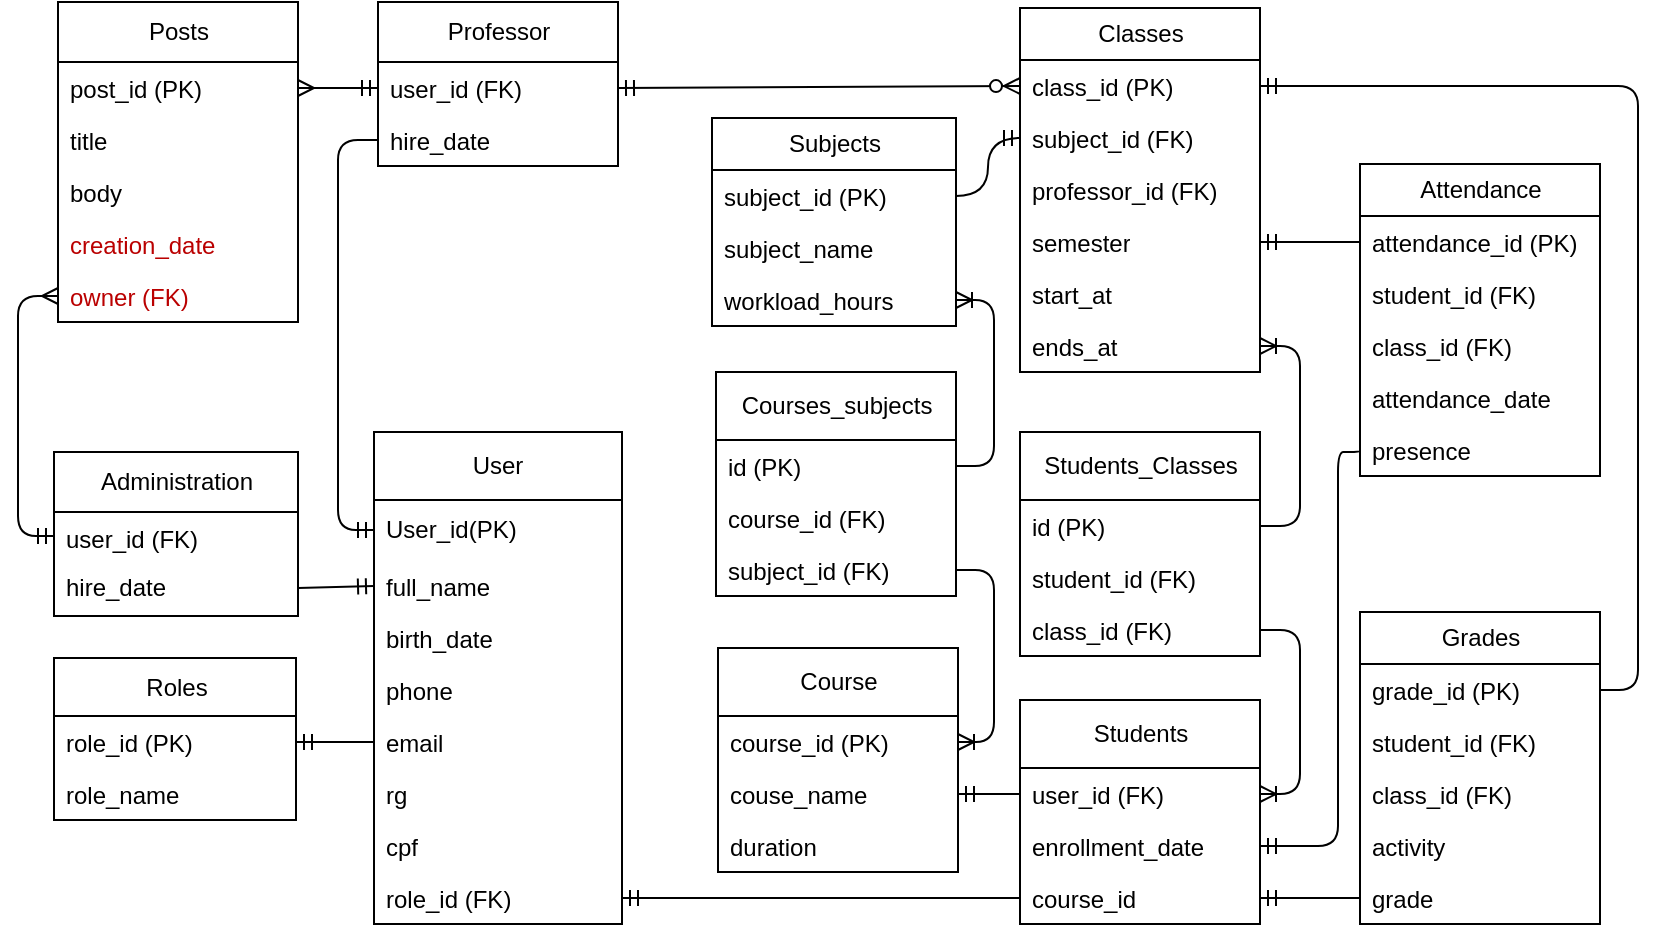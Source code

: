 <mxfile>
    <diagram id="izwd0mjQYA1Y1VRCj29t" name="V1__Tabelas_de_usuarios_e_suas_relacoes">
        <mxGraphModel dx="-175" dy="1261" grid="1" gridSize="10" guides="1" tooltips="1" connect="1" arrows="1" fold="1" page="1" pageScale="1" pageWidth="1100" pageHeight="850" math="0" shadow="0">
            <root>
                <mxCell id="0"/>
                <mxCell id="1" parent="0"/>
                <mxCell id="282" value="User" style="swimlane;fontStyle=0;childLayout=stackLayout;horizontal=1;startSize=34;horizontalStack=0;resizeParent=1;resizeParentMax=0;resizeLast=0;collapsible=1;marginBottom=0;whiteSpace=wrap;html=1;" parent="1" vertex="1">
                    <mxGeometry x="1398" y="-425" width="124" height="246" as="geometry"/>
                </mxCell>
                <mxCell id="283" value="User_id(PK)" style="text;strokeColor=none;fillColor=none;align=left;verticalAlign=middle;spacingLeft=4;spacingRight=4;overflow=hidden;points=[[0,0.5],[1,0.5]];portConstraint=eastwest;rotatable=0;whiteSpace=wrap;html=1;" parent="282" vertex="1">
                    <mxGeometry y="34" width="124" height="30" as="geometry"/>
                </mxCell>
                <mxCell id="284" value="full_name" style="text;strokeColor=none;fillColor=none;align=left;verticalAlign=top;spacingLeft=4;spacingRight=4;overflow=hidden;rotatable=0;points=[[0,0.5],[1,0.5]];portConstraint=eastwest;whiteSpace=wrap;html=1;" parent="282" vertex="1">
                    <mxGeometry y="64" width="124" height="26" as="geometry"/>
                </mxCell>
                <mxCell id="285" value="birth_date" style="text;strokeColor=none;fillColor=none;align=left;verticalAlign=top;spacingLeft=4;spacingRight=4;overflow=hidden;rotatable=0;points=[[0,0.5],[1,0.5]];portConstraint=eastwest;whiteSpace=wrap;html=1;" parent="282" vertex="1">
                    <mxGeometry y="90" width="124" height="26" as="geometry"/>
                </mxCell>
                <mxCell id="286" value="phone" style="text;strokeColor=none;fillColor=none;align=left;verticalAlign=top;spacingLeft=4;spacingRight=4;overflow=hidden;rotatable=0;points=[[0,0.5],[1,0.5]];portConstraint=eastwest;whiteSpace=wrap;html=1;" parent="282" vertex="1">
                    <mxGeometry y="116" width="124" height="26" as="geometry"/>
                </mxCell>
                <mxCell id="287" value="email" style="text;strokeColor=none;fillColor=none;align=left;verticalAlign=top;spacingLeft=4;spacingRight=4;overflow=hidden;rotatable=0;points=[[0,0.5],[1,0.5]];portConstraint=eastwest;whiteSpace=wrap;html=1;" parent="282" vertex="1">
                    <mxGeometry y="142" width="124" height="26" as="geometry"/>
                </mxCell>
                <mxCell id="288" value="rg" style="text;strokeColor=none;fillColor=none;align=left;verticalAlign=top;spacingLeft=4;spacingRight=4;overflow=hidden;rotatable=0;points=[[0,0.5],[1,0.5]];portConstraint=eastwest;whiteSpace=wrap;html=1;" parent="282" vertex="1">
                    <mxGeometry y="168" width="124" height="26" as="geometry"/>
                </mxCell>
                <mxCell id="289" value="cpf" style="text;strokeColor=none;fillColor=none;align=left;verticalAlign=top;spacingLeft=4;spacingRight=4;overflow=hidden;rotatable=0;points=[[0,0.5],[1,0.5]];portConstraint=eastwest;whiteSpace=wrap;html=1;" parent="282" vertex="1">
                    <mxGeometry y="194" width="124" height="26" as="geometry"/>
                </mxCell>
                <mxCell id="290" value="role_id (FK)" style="text;strokeColor=none;fillColor=none;align=left;verticalAlign=top;spacingLeft=4;spacingRight=4;overflow=hidden;rotatable=0;points=[[0,0.5],[1,0.5]];portConstraint=eastwest;whiteSpace=wrap;html=1;" parent="282" vertex="1">
                    <mxGeometry y="220" width="124" height="26" as="geometry"/>
                </mxCell>
                <mxCell id="294" value="Students" style="swimlane;fontStyle=0;childLayout=stackLayout;horizontal=1;startSize=34;fillColor=none;horizontalStack=0;resizeParent=1;resizeParentMax=0;resizeLast=0;collapsible=1;marginBottom=0;html=1;" parent="1" vertex="1">
                    <mxGeometry x="1721" y="-291" width="120" height="112" as="geometry"/>
                </mxCell>
                <mxCell id="296" value="user_id (FK)" style="text;strokeColor=none;fillColor=none;align=left;verticalAlign=top;spacingLeft=4;spacingRight=4;overflow=hidden;rotatable=0;points=[[0,0.5],[1,0.5]];portConstraint=eastwest;whiteSpace=wrap;html=1;" parent="294" vertex="1">
                    <mxGeometry y="34" width="120" height="26" as="geometry"/>
                </mxCell>
                <mxCell id="297" value="enrollment_date" style="text;strokeColor=none;fillColor=none;align=left;verticalAlign=top;spacingLeft=4;spacingRight=4;overflow=hidden;rotatable=0;points=[[0,0.5],[1,0.5]];portConstraint=eastwest;whiteSpace=wrap;html=1;" parent="294" vertex="1">
                    <mxGeometry y="60" width="120" height="26" as="geometry"/>
                </mxCell>
                <mxCell id="298" value="course_id" style="text;strokeColor=none;fillColor=none;align=left;verticalAlign=top;spacingLeft=4;spacingRight=4;overflow=hidden;rotatable=0;points=[[0,0.5],[1,0.5]];portConstraint=eastwest;whiteSpace=wrap;html=1;" parent="294" vertex="1">
                    <mxGeometry y="86" width="120" height="26" as="geometry"/>
                </mxCell>
                <mxCell id="299" value="" style="fontSize=12;html=1;endArrow=none;startArrow=ERmandOne;entryX=0;entryY=0.5;entryDx=0;entryDy=0;exitX=1;exitY=0.5;exitDx=0;exitDy=0;endFill=0;" parent="1" source="290" target="298" edge="1">
                    <mxGeometry width="100" height="100" relative="1" as="geometry">
                        <mxPoint x="1244" y="-230" as="sourcePoint"/>
                        <mxPoint x="1522" y="-120" as="targetPoint"/>
                    </mxGeometry>
                </mxCell>
                <mxCell id="329" value="Professor" style="swimlane;fontStyle=0;childLayout=stackLayout;horizontal=1;startSize=30;fillColor=none;horizontalStack=0;resizeParent=1;resizeParentMax=0;resizeLast=0;collapsible=1;marginBottom=0;html=1;" parent="1" vertex="1">
                    <mxGeometry x="1400" y="-640" width="120" height="82" as="geometry"/>
                </mxCell>
                <mxCell id="331" value="user_id (FK)" style="text;strokeColor=none;fillColor=none;align=left;verticalAlign=top;spacingLeft=4;spacingRight=4;overflow=hidden;rotatable=0;points=[[0,0.5],[1,0.5]];portConstraint=eastwest;whiteSpace=wrap;html=1;" parent="329" vertex="1">
                    <mxGeometry y="30" width="120" height="26" as="geometry"/>
                </mxCell>
                <mxCell id="332" value="hire_date" style="text;strokeColor=none;fillColor=none;align=left;verticalAlign=top;spacingLeft=4;spacingRight=4;overflow=hidden;rotatable=0;points=[[0,0.5],[1,0.5]];portConstraint=eastwest;whiteSpace=wrap;html=1;" parent="329" vertex="1">
                    <mxGeometry y="56" width="120" height="26" as="geometry"/>
                </mxCell>
                <mxCell id="333" value="Administration" style="swimlane;fontStyle=0;childLayout=stackLayout;horizontal=1;startSize=30;fillColor=none;horizontalStack=0;resizeParent=1;resizeParentMax=0;resizeLast=0;collapsible=1;marginBottom=0;html=1;" parent="1" vertex="1">
                    <mxGeometry x="1238" y="-415" width="122" height="82" as="geometry"/>
                </mxCell>
                <mxCell id="335" value="user_id (FK)" style="text;strokeColor=none;fillColor=none;align=left;verticalAlign=top;spacingLeft=4;spacingRight=4;overflow=hidden;rotatable=0;points=[[0,0.5],[1,0.5]];portConstraint=eastwest;whiteSpace=wrap;html=1;" parent="333" vertex="1">
                    <mxGeometry y="30" width="122" height="24" as="geometry"/>
                </mxCell>
                <mxCell id="336" value="hire_date" style="text;strokeColor=none;fillColor=none;align=left;verticalAlign=top;spacingLeft=4;spacingRight=4;overflow=hidden;rotatable=0;points=[[0,0.5],[1,0.5]];portConstraint=eastwest;whiteSpace=wrap;html=1;" parent="333" vertex="1">
                    <mxGeometry y="54" width="122" height="28" as="geometry"/>
                </mxCell>
                <mxCell id="337" value="Roles" style="swimlane;fontStyle=0;childLayout=stackLayout;horizontal=1;startSize=29;fillColor=none;horizontalStack=0;resizeParent=1;resizeParentMax=0;resizeLast=0;collapsible=1;marginBottom=0;html=1;" parent="1" vertex="1">
                    <mxGeometry x="1238" y="-312" width="121" height="81" as="geometry"/>
                </mxCell>
                <mxCell id="338" value="role_id (PK)" style="text;strokeColor=none;fillColor=none;align=left;verticalAlign=top;spacingLeft=4;spacingRight=4;overflow=hidden;rotatable=0;points=[[0,0.5],[1,0.5]];portConstraint=eastwest;whiteSpace=wrap;html=1;" parent="337" vertex="1">
                    <mxGeometry y="29" width="121" height="26" as="geometry"/>
                </mxCell>
                <mxCell id="339" value="role_name" style="text;strokeColor=none;fillColor=none;align=left;verticalAlign=top;spacingLeft=4;spacingRight=4;overflow=hidden;rotatable=0;points=[[0,0.5],[1,0.5]];portConstraint=eastwest;whiteSpace=wrap;html=1;" parent="337" vertex="1">
                    <mxGeometry y="55" width="121" height="26" as="geometry"/>
                </mxCell>
                <mxCell id="340" value="" style="fontSize=12;html=1;endArrow=ERmandOne;exitX=0;exitY=0.5;exitDx=0;exitDy=0;entryX=1;entryY=0.5;entryDx=0;entryDy=0;" parent="1" source="287" target="338" edge="1">
                    <mxGeometry width="100" height="100" relative="1" as="geometry">
                        <mxPoint x="1024" y="-579" as="sourcePoint"/>
                        <mxPoint x="954" y="-580" as="targetPoint"/>
                    </mxGeometry>
                </mxCell>
                <mxCell id="341" value="" style="fontSize=12;html=1;endArrow=none;startArrow=ERmandOne;exitX=0;exitY=0.5;exitDx=0;exitDy=0;entryX=0;entryY=0.5;entryDx=0;entryDy=0;edgeStyle=orthogonalEdgeStyle;endFill=0;" parent="1" source="283" target="332" edge="1">
                    <mxGeometry width="100" height="100" relative="1" as="geometry">
                        <mxPoint x="1404" y="-500" as="sourcePoint"/>
                        <mxPoint x="1484" y="-467" as="targetPoint"/>
                        <Array as="points">
                            <mxPoint x="1380" y="-376"/>
                            <mxPoint x="1380" y="-571"/>
                        </Array>
                    </mxGeometry>
                </mxCell>
                <mxCell id="342" value="" style="fontSize=12;html=1;endArrow=none;startArrow=ERmandOne;exitX=0;exitY=0.5;exitDx=0;exitDy=0;entryX=1;entryY=0.5;entryDx=0;entryDy=0;endFill=0;" parent="1" source="284" target="336" edge="1">
                    <mxGeometry width="100" height="100" relative="1" as="geometry">
                        <mxPoint x="1264" y="-286" as="sourcePoint"/>
                        <mxPoint x="1344" y="-253" as="targetPoint"/>
                    </mxGeometry>
                </mxCell>
                <mxCell id="343" value="Posts" style="swimlane;fontStyle=0;childLayout=stackLayout;horizontal=1;startSize=30;fillColor=none;horizontalStack=0;resizeParent=1;resizeParentMax=0;resizeLast=0;collapsible=1;marginBottom=0;html=1;" parent="1" vertex="1">
                    <mxGeometry x="1240" y="-640" width="120" height="160" as="geometry"/>
                </mxCell>
                <mxCell id="344" value="post_id (PK)" style="text;strokeColor=none;fillColor=none;align=left;verticalAlign=top;spacingLeft=4;spacingRight=4;overflow=hidden;rotatable=0;points=[[0,0.5],[1,0.5]];portConstraint=eastwest;whiteSpace=wrap;html=1;" parent="343" vertex="1">
                    <mxGeometry y="30" width="120" height="26" as="geometry"/>
                </mxCell>
                <mxCell id="345" value="title" style="text;strokeColor=none;fillColor=none;align=left;verticalAlign=top;spacingLeft=4;spacingRight=4;overflow=hidden;rotatable=0;points=[[0,0.5],[1,0.5]];portConstraint=eastwest;whiteSpace=wrap;html=1;" parent="343" vertex="1">
                    <mxGeometry y="56" width="120" height="26" as="geometry"/>
                </mxCell>
                <mxCell id="346" value="body" style="text;strokeColor=none;fillColor=none;align=left;verticalAlign=top;spacingLeft=4;spacingRight=4;overflow=hidden;rotatable=0;points=[[0,0.5],[1,0.5]];portConstraint=eastwest;whiteSpace=wrap;html=1;" parent="343" vertex="1">
                    <mxGeometry y="82" width="120" height="26" as="geometry"/>
                </mxCell>
                <mxCell id="347" value="&lt;div&gt;&lt;font color=&quot;rgba(0, 0, 0, 0)&quot;&gt;creation_date&lt;/font&gt;&lt;/div&gt;" style="text;strokeColor=none;fillColor=none;align=left;verticalAlign=top;spacingLeft=4;spacingRight=4;overflow=hidden;rotatable=0;points=[[0,0.5],[1,0.5]];portConstraint=eastwest;whiteSpace=wrap;html=1;" parent="343" vertex="1">
                    <mxGeometry y="108" width="120" height="26" as="geometry"/>
                </mxCell>
                <mxCell id="348" value="&lt;div&gt;&lt;font color=&quot;rgba(0, 0, 0, 0)&quot;&gt;owner (FK)&lt;/font&gt;&lt;/div&gt;" style="text;strokeColor=none;fillColor=none;align=left;verticalAlign=top;spacingLeft=4;spacingRight=4;overflow=hidden;rotatable=0;points=[[0,0.5],[1,0.5]];portConstraint=eastwest;whiteSpace=wrap;html=1;" parent="343" vertex="1">
                    <mxGeometry y="134" width="120" height="26" as="geometry"/>
                </mxCell>
                <mxCell id="349" value="" style="fontSize=12;html=1;endArrow=ERmany;startArrow=ERmandOne;startFill=0;entryX=0;entryY=0.5;entryDx=0;entryDy=0;exitX=0;exitY=0.5;exitDx=0;exitDy=0;edgeStyle=orthogonalEdgeStyle;" parent="1" source="335" target="348" edge="1">
                    <mxGeometry width="100" height="100" relative="1" as="geometry">
                        <mxPoint x="1299" y="-526" as="sourcePoint"/>
                        <mxPoint x="1122" y="-420" as="targetPoint"/>
                        <Array as="points">
                            <mxPoint x="1220" y="-373"/>
                            <mxPoint x="1220" y="-493"/>
                        </Array>
                    </mxGeometry>
                </mxCell>
                <mxCell id="350" value="" style="fontSize=12;html=1;endArrow=ERmany;exitX=0;exitY=0.5;exitDx=0;exitDy=0;startArrow=ERmandOne;startFill=0;entryX=1;entryY=0.5;entryDx=0;entryDy=0;" parent="1" source="331" target="344" edge="1">
                    <mxGeometry width="100" height="100" relative="1" as="geometry">
                        <mxPoint x="1322" y="-597" as="sourcePoint"/>
                        <mxPoint x="1647" y="-580" as="targetPoint"/>
                    </mxGeometry>
                </mxCell>
                <mxCell id="351" value="Subjects" style="swimlane;fontStyle=0;childLayout=stackLayout;horizontal=1;startSize=26;fillColor=none;horizontalStack=0;resizeParent=1;resizeParentMax=0;resizeLast=0;collapsible=1;marginBottom=0;html=1;" parent="1" vertex="1">
                    <mxGeometry x="1567" y="-582" width="122" height="104" as="geometry"/>
                </mxCell>
                <mxCell id="352" value="subject_id (PK)" style="text;strokeColor=none;fillColor=none;align=left;verticalAlign=top;spacingLeft=4;spacingRight=4;overflow=hidden;rotatable=0;points=[[0,0.5],[1,0.5]];portConstraint=eastwest;whiteSpace=wrap;html=1;" parent="351" vertex="1">
                    <mxGeometry y="26" width="122" height="26" as="geometry"/>
                </mxCell>
                <mxCell id="353" value="subject_name" style="text;strokeColor=none;fillColor=none;align=left;verticalAlign=top;spacingLeft=4;spacingRight=4;overflow=hidden;rotatable=0;points=[[0,0.5],[1,0.5]];portConstraint=eastwest;whiteSpace=wrap;html=1;" parent="351" vertex="1">
                    <mxGeometry y="52" width="122" height="26" as="geometry"/>
                </mxCell>
                <mxCell id="354" value="workload_hours" style="text;strokeColor=none;fillColor=none;align=left;verticalAlign=top;spacingLeft=4;spacingRight=4;overflow=hidden;rotatable=0;points=[[0,0.5],[1,0.5]];portConstraint=eastwest;whiteSpace=wrap;html=1;" parent="351" vertex="1">
                    <mxGeometry y="78" width="122" height="26" as="geometry"/>
                </mxCell>
                <mxCell id="356" value="Classes" style="swimlane;fontStyle=0;childLayout=stackLayout;horizontal=1;startSize=26;fillColor=none;horizontalStack=0;resizeParent=1;resizeParentMax=0;resizeLast=0;collapsible=1;marginBottom=0;html=1;" parent="1" vertex="1">
                    <mxGeometry x="1721" y="-637" width="120" height="182" as="geometry"/>
                </mxCell>
                <mxCell id="357" value="class_id (PK)" style="text;strokeColor=none;fillColor=none;align=left;verticalAlign=top;spacingLeft=4;spacingRight=4;overflow=hidden;rotatable=0;points=[[0,0.5],[1,0.5]];portConstraint=eastwest;whiteSpace=wrap;html=1;" parent="356" vertex="1">
                    <mxGeometry y="26" width="120" height="26" as="geometry"/>
                </mxCell>
                <mxCell id="358" value="subject_id (FK)" style="text;strokeColor=none;fillColor=none;align=left;verticalAlign=top;spacingLeft=4;spacingRight=4;overflow=hidden;rotatable=0;points=[[0,0.5],[1,0.5]];portConstraint=eastwest;whiteSpace=wrap;html=1;" parent="356" vertex="1">
                    <mxGeometry y="52" width="120" height="26" as="geometry"/>
                </mxCell>
                <mxCell id="359" value="professor_id (FK)" style="text;strokeColor=none;fillColor=none;align=left;verticalAlign=top;spacingLeft=4;spacingRight=4;overflow=hidden;rotatable=0;points=[[0,0.5],[1,0.5]];portConstraint=eastwest;whiteSpace=wrap;html=1;" parent="356" vertex="1">
                    <mxGeometry y="78" width="120" height="26" as="geometry"/>
                </mxCell>
                <mxCell id="360" value="semester" style="text;strokeColor=none;fillColor=none;align=left;verticalAlign=top;spacingLeft=4;spacingRight=4;overflow=hidden;rotatable=0;points=[[0,0.5],[1,0.5]];portConstraint=eastwest;whiteSpace=wrap;html=1;" parent="356" vertex="1">
                    <mxGeometry y="104" width="120" height="26" as="geometry"/>
                </mxCell>
                <mxCell id="397" value="start_at" style="text;strokeColor=none;fillColor=none;align=left;verticalAlign=top;spacingLeft=4;spacingRight=4;overflow=hidden;rotatable=0;points=[[0,0.5],[1,0.5]];portConstraint=eastwest;whiteSpace=wrap;html=1;" parent="356" vertex="1">
                    <mxGeometry y="130" width="120" height="26" as="geometry"/>
                </mxCell>
                <mxCell id="398" value="ends_at" style="text;strokeColor=none;fillColor=none;align=left;verticalAlign=top;spacingLeft=4;spacingRight=4;overflow=hidden;rotatable=0;points=[[0,0.5],[1,0.5]];portConstraint=eastwest;whiteSpace=wrap;html=1;" parent="356" vertex="1">
                    <mxGeometry y="156" width="120" height="26" as="geometry"/>
                </mxCell>
                <mxCell id="361" value="" style="fontSize=12;html=1;endArrow=ERzeroToMany;startArrow=ERmandOne;entryX=0;entryY=0.5;entryDx=0;entryDy=0;exitX=1;exitY=0.5;exitDx=0;exitDy=0;" parent="1" source="331" target="357" edge="1">
                    <mxGeometry width="100" height="100" relative="1" as="geometry">
                        <mxPoint x="1442" y="-597" as="sourcePoint"/>
                        <mxPoint x="1742" y="-621" as="targetPoint"/>
                    </mxGeometry>
                </mxCell>
                <mxCell id="362" value="Course" style="swimlane;fontStyle=0;childLayout=stackLayout;horizontal=1;startSize=34;fillColor=none;horizontalStack=0;resizeParent=1;resizeParentMax=0;resizeLast=0;collapsible=1;marginBottom=0;html=1;" parent="1" vertex="1">
                    <mxGeometry x="1570" y="-317" width="120" height="112" as="geometry"/>
                </mxCell>
                <mxCell id="363" value="course_id (PK)" style="text;strokeColor=none;fillColor=none;align=left;verticalAlign=top;spacingLeft=4;spacingRight=4;overflow=hidden;rotatable=0;points=[[0,0.5],[1,0.5]];portConstraint=eastwest;whiteSpace=wrap;html=1;" parent="362" vertex="1">
                    <mxGeometry y="34" width="120" height="26" as="geometry"/>
                </mxCell>
                <mxCell id="364" value="couse_name" style="text;strokeColor=none;fillColor=none;align=left;verticalAlign=top;spacingLeft=4;spacingRight=4;overflow=hidden;rotatable=0;points=[[0,0.5],[1,0.5]];portConstraint=eastwest;whiteSpace=wrap;html=1;" parent="362" vertex="1">
                    <mxGeometry y="60" width="120" height="26" as="geometry"/>
                </mxCell>
                <mxCell id="365" value="duration" style="text;strokeColor=none;fillColor=none;align=left;verticalAlign=top;spacingLeft=4;spacingRight=4;overflow=hidden;rotatable=0;points=[[0,0.5],[1,0.5]];portConstraint=eastwest;whiteSpace=wrap;html=1;" parent="362" vertex="1">
                    <mxGeometry y="86" width="120" height="26" as="geometry"/>
                </mxCell>
                <mxCell id="366" value="" style="fontSize=12;html=1;endArrow=ERmandOne;exitX=0;exitY=0.5;exitDx=0;exitDy=0;entryX=1;entryY=0.5;entryDx=0;entryDy=0;" parent="1" source="296" target="364" edge="1">
                    <mxGeometry width="100" height="100" relative="1" as="geometry">
                        <mxPoint x="913" y="-411.05" as="sourcePoint"/>
                        <mxPoint x="1322" y="-151" as="targetPoint"/>
                    </mxGeometry>
                </mxCell>
                <mxCell id="367" value="Students_Classes" style="swimlane;fontStyle=0;childLayout=stackLayout;horizontal=1;startSize=34;fillColor=none;horizontalStack=0;resizeParent=1;resizeParentMax=0;resizeLast=0;collapsible=1;marginBottom=0;html=1;" parent="1" vertex="1">
                    <mxGeometry x="1721" y="-425" width="120" height="112" as="geometry"/>
                </mxCell>
                <mxCell id="368" value="id (PK)" style="text;strokeColor=none;fillColor=none;align=left;verticalAlign=top;spacingLeft=4;spacingRight=4;overflow=hidden;rotatable=0;points=[[0,0.5],[1,0.5]];portConstraint=eastwest;whiteSpace=wrap;html=1;" parent="367" vertex="1">
                    <mxGeometry y="34" width="120" height="26" as="geometry"/>
                </mxCell>
                <mxCell id="369" value="student_id (FK)" style="text;strokeColor=none;fillColor=none;align=left;verticalAlign=top;spacingLeft=4;spacingRight=4;overflow=hidden;rotatable=0;points=[[0,0.5],[1,0.5]];portConstraint=eastwest;whiteSpace=wrap;html=1;" parent="367" vertex="1">
                    <mxGeometry y="60" width="120" height="26" as="geometry"/>
                </mxCell>
                <mxCell id="370" value="class_id (FK)" style="text;strokeColor=none;fillColor=none;align=left;verticalAlign=top;spacingLeft=4;spacingRight=4;overflow=hidden;rotatable=0;points=[[0,0.5],[1,0.5]];portConstraint=eastwest;whiteSpace=wrap;html=1;" parent="367" vertex="1">
                    <mxGeometry y="86" width="120" height="26" as="geometry"/>
                </mxCell>
                <mxCell id="371" value="Courses_subjects" style="swimlane;fontStyle=0;childLayout=stackLayout;horizontal=1;startSize=34;fillColor=none;horizontalStack=0;resizeParent=1;resizeParentMax=0;resizeLast=0;collapsible=1;marginBottom=0;html=1;" parent="1" vertex="1">
                    <mxGeometry x="1569" y="-455" width="120" height="112" as="geometry"/>
                </mxCell>
                <mxCell id="372" value="id (PK)" style="text;strokeColor=none;fillColor=none;align=left;verticalAlign=top;spacingLeft=4;spacingRight=4;overflow=hidden;rotatable=0;points=[[0,0.5],[1,0.5]];portConstraint=eastwest;whiteSpace=wrap;html=1;" parent="371" vertex="1">
                    <mxGeometry y="34" width="120" height="26" as="geometry"/>
                </mxCell>
                <mxCell id="373" value="course_id (FK)" style="text;strokeColor=none;fillColor=none;align=left;verticalAlign=top;spacingLeft=4;spacingRight=4;overflow=hidden;rotatable=0;points=[[0,0.5],[1,0.5]];portConstraint=eastwest;whiteSpace=wrap;html=1;" parent="371" vertex="1">
                    <mxGeometry y="60" width="120" height="26" as="geometry"/>
                </mxCell>
                <mxCell id="374" value="subject_id (FK)" style="text;strokeColor=none;fillColor=none;align=left;verticalAlign=top;spacingLeft=4;spacingRight=4;overflow=hidden;rotatable=0;points=[[0,0.5],[1,0.5]];portConstraint=eastwest;whiteSpace=wrap;html=1;" parent="371" vertex="1">
                    <mxGeometry y="86" width="120" height="26" as="geometry"/>
                </mxCell>
                <mxCell id="375" value="" style="fontSize=12;html=1;endArrow=none;exitX=1;exitY=0.5;exitDx=0;exitDy=0;entryX=1;entryY=0.5;entryDx=0;entryDy=0;endFill=0;startArrow=ERoneToMany;startFill=0;edgeStyle=orthogonalEdgeStyle;" parent="1" source="296" target="370" edge="1">
                    <mxGeometry width="100" height="100" relative="1" as="geometry">
                        <mxPoint x="1841" y="-171.5" as="sourcePoint"/>
                        <mxPoint x="1190" y="-414" as="targetPoint"/>
                        <Array as="points">
                            <mxPoint x="1861" y="-244"/>
                            <mxPoint x="1861" y="-326"/>
                        </Array>
                    </mxGeometry>
                </mxCell>
                <mxCell id="377" value="" style="fontSize=12;html=1;endArrow=ERoneToMany;startArrow=none;exitX=1;exitY=0.5;exitDx=0;exitDy=0;entryX=1;entryY=0.5;entryDx=0;entryDy=0;endFill=0;startFill=0;edgeStyle=orthogonalEdgeStyle;" parent="1" source="374" target="363" edge="1">
                    <mxGeometry width="100" height="100" relative="1" as="geometry">
                        <mxPoint x="1001" y="-254" as="sourcePoint"/>
                        <mxPoint x="1001" y="-354" as="targetPoint"/>
                        <Array as="points">
                            <mxPoint x="1708" y="-356"/>
                            <mxPoint x="1708" y="-270"/>
                        </Array>
                    </mxGeometry>
                </mxCell>
                <mxCell id="376" value="" style="fontSize=12;html=1;endArrow=ERoneToMany;startArrow=none;exitX=1;exitY=0.5;exitDx=0;exitDy=0;endFill=0;startFill=0;entryX=1;entryY=0.5;entryDx=0;entryDy=0;edgeStyle=orthogonalEdgeStyle;" parent="1" source="372" target="354" edge="1">
                    <mxGeometry width="100" height="100" relative="1" as="geometry">
                        <mxPoint x="461" y="-390" as="sourcePoint"/>
                        <mxPoint x="1071" y="-648" as="targetPoint"/>
                        <Array as="points">
                            <mxPoint x="1708" y="-408"/>
                            <mxPoint x="1708" y="-491"/>
                        </Array>
                    </mxGeometry>
                </mxCell>
                <mxCell id="378" value="" style="fontSize=12;html=1;endArrow=ERoneToMany;startArrow=none;exitX=1;exitY=0.5;exitDx=0;exitDy=0;endFill=0;startFill=0;entryX=1;entryY=0.5;entryDx=0;entryDy=0;edgeStyle=orthogonalEdgeStyle;" parent="1" source="368" target="398" edge="1">
                    <mxGeometry width="100" height="100" relative="1" as="geometry">
                        <mxPoint x="2113" y="-214" as="sourcePoint"/>
                        <mxPoint x="2135" y="-330" as="targetPoint"/>
                        <Array as="points">
                            <mxPoint x="1861" y="-378"/>
                            <mxPoint x="1861" y="-468"/>
                        </Array>
                    </mxGeometry>
                </mxCell>
                <mxCell id="379" value="" style="fontSize=12;html=1;endArrow=ERmandOne;exitX=1;exitY=0.5;exitDx=0;exitDy=0;entryX=0;entryY=0.5;entryDx=0;entryDy=0;edgeStyle=orthogonalEdgeStyle;curved=1;" parent="1" source="352" target="358" edge="1">
                    <mxGeometry width="100" height="100" relative="1" as="geometry">
                        <mxPoint x="1894" y="-630" as="sourcePoint"/>
                        <mxPoint x="1894" y="-724" as="targetPoint"/>
                    </mxGeometry>
                </mxCell>
                <mxCell id="380" value="Grades&lt;span style=&quot;font-family: monospace; font-size: 0px; text-align: start;&quot;&gt;%3CmxGraphModel%3E%3Croot%3E%3CmxCell%20id%3D%220%22%2F%3E%3CmxCell%20id%3D%221%22%20parent%3D%220%22%2F%3E%3CmxCell%20id%3D%222%22%20value%3D%22Students%22%20style%3D%22swimlane%3BfontStyle%3D0%3BchildLayout%3DstackLayout%3Bhorizontal%3D1%3BstartSize%3D26%3BfillColor%3Dnone%3BhorizontalStack%3D0%3BresizeParent%3D1%3BresizeParentMax%3D0%3BresizeLast%3D0%3Bcollapsible%3D1%3BmarginBottom%3D0%3Bhtml%3D1%3B%22%20vertex%3D%221%22%20parent%3D%221%22%3E%3CmxGeometry%20x%3D%22770%22%20y%3D%22-50%22%20width%3D%22140%22%20height%3D%22260%22%20as%3D%22geometry%22%2F%3E%3C%2FmxCell%3E%3CmxCell%20id%3D%223%22%20value%3D%22student_id%22%20style%3D%22text%3BstrokeColor%3Dnone%3BfillColor%3Dnone%3Balign%3Dleft%3BverticalAlign%3Dtop%3BspacingLeft%3D4%3BspacingRight%3D4%3Boverflow%3Dhidden%3Brotatable%3D0%3Bpoints%3D%5B%5B0%2C0.5%5D%2C%5B1%2C0.5%5D%5D%3BportConstraint%3Deastwest%3BwhiteSpace%3Dwrap%3Bhtml%3D1%3B%22%20vertex%3D%221%22%20parent%3D%222%22%3E%3CmxGeometry%20y%3D%2226%22%20width%3D%22140%22%20height%3D%2226%22%20as%3D%22geometry%22%2F%3E%3C%2FmxCell%3E%3CmxCell%20id%3D%224%22%20value%3D%22full_name%22%20style%3D%22text%3BstrokeColor%3Dnone%3BfillColor%3Dnone%3Balign%3Dleft%3BverticalAlign%3Dtop%3BspacingLeft%3D4%3BspacingRight%3D4%3Boverflow%3Dhidden%3Brotatable%3D0%3Bpoints%3D%5B%5B0%2C0.5%5D%2C%5B1%2C0.5%5D%5D%3BportConstraint%3Deastwest%3BwhiteSpace%3Dwrap%3Bhtml%3D1%3B%22%20vertex%3D%221%22%20parent%3D%222%22%3E%3CmxGeometry%20y%3D%2252%22%20width%3D%22140%22%20height%3D%2226%22%20as%3D%22geometry%22%2F%3E%3C%2FmxCell%3E%3CmxCell%20id%3D%225%22%20value%3D%22cpf%22%20style%3D%22text%3BstrokeColor%3Dnone%3BfillColor%3Dnone%3Balign%3Dleft%3BverticalAlign%3Dtop%3BspacingLeft%3D4%3BspacingRight%3D4%3Boverflow%3Dhidden%3Brotatable%3D0%3Bpoints%3D%5B%5B0%2C0.5%5D%2C%5B1%2C0.5%5D%5D%3BportConstraint%3Deastwest%3BwhiteSpace%3Dwrap%3Bhtml%3D1%3B%22%20vertex%3D%221%22%20parent%3D%222%22%3E%3CmxGeometry%20y%3D%2278%22%20width%3D%22140%22%20height%3D%2226%22%20as%3D%22geometry%22%2F%3E%3C%2FmxCell%3E%3CmxCell%20id%3D%226%22%20value%3D%22rg%22%20style%3D%22text%3BstrokeColor%3Dnone%3BfillColor%3Dnone%3Balign%3Dleft%3BverticalAlign%3Dtop%3BspacingLeft%3D4%3BspacingRight%3D4%3Boverflow%3Dhidden%3Brotatable%3D0%3Bpoints%3D%5B%5B0%2C0.5%5D%2C%5B1%2C0.5%5D%5D%3BportConstraint%3Deastwest%3BwhiteSpace%3Dwrap%3Bhtml%3D1%3B%22%20vertex%3D%221%22%20parent%3D%222%22%3E%3CmxGeometry%20y%3D%22104%22%20width%3D%22140%22%20height%3D%2226%22%20as%3D%22geometry%22%2F%3E%3C%2FmxCell%3E%3CmxCell%20id%3D%227%22%20value%3D%22email%22%20style%3D%22text%3BstrokeColor%3Dnone%3BfillColor%3Dnone%3Balign%3Dleft%3BverticalAlign%3Dtop%3BspacingLeft%3D4%3BspacingRight%3D4%3Boverflow%3Dhidden%3Brotatable%3D0%3Bpoints%3D%5B%5B0%2C0.5%5D%2C%5B1%2C0.5%5D%5D%3BportConstraint%3Deastwest%3BwhiteSpace%3Dwrap%3Bhtml%3D1%3B%22%20vertex%3D%221%22%20parent%3D%222%22%3E%3CmxGeometry%20y%3D%22130%22%20width%3D%22140%22%20height%3D%2226%22%20as%3D%22geometry%22%2F%3E%3C%2FmxCell%3E%3CmxCell%20id%3D%228%22%20value%3D%22phone%22%20style%3D%22text%3BstrokeColor%3Dnone%3BfillColor%3Dnone%3Balign%3Dleft%3BverticalAlign%3Dtop%3BspacingLeft%3D4%3BspacingRight%3D4%3Boverflow%3Dhidden%3Brotatable%3D0%3Bpoints%3D%5B%5B0%2C0.5%5D%2C%5B1%2C0.5%5D%5D%3BportConstraint%3Deastwest%3BwhiteSpace%3Dwrap%3Bhtml%3D1%3B%22%20vertex%3D%221%22%20parent%3D%222%22%3E%3CmxGeometry%20y%3D%22156%22%20width%3D%22140%22%20height%3D%2226%22%20as%3D%22geometry%22%2F%3E%3C%2FmxCell%3E%3CmxCell%20id%3D%229%22%20value%3D%22birth_date%22%20style%3D%22text%3BstrokeColor%3Dnone%3BfillColor%3Dnone%3Balign%3Dleft%3BverticalAlign%3Dtop%3BspacingLeft%3D4%3BspacingRight%3D4%3Boverflow%3Dhidden%3Brotatable%3D0%3Bpoints%3D%5B%5B0%2C0.5%5D%2C%5B1%2C0.5%5D%5D%3BportConstraint%3Deastwest%3BwhiteSpace%3Dwrap%3Bhtml%3D1%3B%22%20vertex%3D%221%22%20parent%3D%222%22%3E%3CmxGeometry%20y%3D%22182%22%20width%3D%22140%22%20height%3D%2226%22%20as%3D%22geometry%22%2F%3E%3C%2FmxCell%3E%3CmxCell%20id%3D%2210%22%20value%3D%22enrollment_date%22%20style%3D%22text%3BstrokeColor%3Dnone%3BfillColor%3Dnone%3Balign%3Dleft%3BverticalAlign%3Dtop%3BspacingLeft%3D4%3BspacingRight%3D4%3Boverflow%3Dhidden%3Brotatable%3D0%3Bpoints%3D%5B%5B0%2C0.5%5D%2C%5B1%2C0.5%5D%5D%3BportConstraint%3Deastwest%3BwhiteSpace%3Dwrap%3Bhtml%3D1%3B%22%20vertex%3D%221%22%20parent%3D%222%22%3E%3CmxGeometry%20y%3D%22208%22%20width%3D%22140%22%20height%3D%2226%22%20as%3D%22geometry%22%2F%3E%3C%2FmxCell%3E%3CmxCell%20id%3D%2211%22%20value%3D%22Item%203%22%20style%3D%22text%3BstrokeColor%3Dnone%3BfillColor%3Dnone%3Balign%3Dleft%3BverticalAlign%3Dtop%3BspacingLeft%3D4%3BspacingRight%3D4%3Boverflow%3Dhidden%3Brotatable%3D0%3Bpoints%3D%5B%5B0%2C0.5%5D%2C%5B1%2C0.5%5D%5D%3BportConstraint%3Deastwest%3BwhiteSpace%3Dwrap%3Bhtml%3D1%3B%22%20vertex%3D%221%22%20parent%3D%222%22%3E%3CmxGeometry%20y%3D%22234%22%20width%3D%22140%22%20height%3D%2226%22%20as%3D%22geometry%22%2F%3E%3C%2FmxCell%3E%3C%2Froot%3E%3C%2FmxGraphModel%3E&lt;/span&gt;" style="swimlane;fontStyle=0;childLayout=stackLayout;horizontal=1;startSize=26;fillColor=none;horizontalStack=0;resizeParent=1;resizeParentMax=0;resizeLast=0;collapsible=1;marginBottom=0;html=1;" parent="1" vertex="1">
                    <mxGeometry x="1891" y="-335" width="120" height="156" as="geometry"/>
                </mxCell>
                <mxCell id="381" value="grade_id (PK)" style="text;strokeColor=none;fillColor=none;align=left;verticalAlign=top;spacingLeft=4;spacingRight=4;overflow=hidden;rotatable=0;points=[[0,0.5],[1,0.5]];portConstraint=eastwest;whiteSpace=wrap;html=1;" parent="380" vertex="1">
                    <mxGeometry y="26" width="120" height="26" as="geometry"/>
                </mxCell>
                <mxCell id="382" value="student_id (FK)" style="text;strokeColor=none;fillColor=none;align=left;verticalAlign=top;spacingLeft=4;spacingRight=4;overflow=hidden;rotatable=0;points=[[0,0.5],[1,0.5]];portConstraint=eastwest;whiteSpace=wrap;html=1;" parent="380" vertex="1">
                    <mxGeometry y="52" width="120" height="26" as="geometry"/>
                </mxCell>
                <mxCell id="383" value="class_id (FK)" style="text;strokeColor=none;fillColor=none;align=left;verticalAlign=top;spacingLeft=4;spacingRight=4;overflow=hidden;rotatable=0;points=[[0,0.5],[1,0.5]];portConstraint=eastwest;whiteSpace=wrap;html=1;" parent="380" vertex="1">
                    <mxGeometry y="78" width="120" height="26" as="geometry"/>
                </mxCell>
                <mxCell id="384" value="activity" style="text;strokeColor=none;fillColor=none;align=left;verticalAlign=top;spacingLeft=4;spacingRight=4;overflow=hidden;rotatable=0;points=[[0,0.5],[1,0.5]];portConstraint=eastwest;whiteSpace=wrap;html=1;" parent="380" vertex="1">
                    <mxGeometry y="104" width="120" height="26" as="geometry"/>
                </mxCell>
                <mxCell id="385" value="grade" style="text;strokeColor=none;fillColor=none;align=left;verticalAlign=top;spacingLeft=4;spacingRight=4;overflow=hidden;rotatable=0;points=[[0,0.5],[1,0.5]];portConstraint=eastwest;whiteSpace=wrap;html=1;" parent="380" vertex="1">
                    <mxGeometry y="130" width="120" height="26" as="geometry"/>
                </mxCell>
                <mxCell id="386" value="" style="fontSize=12;html=1;endArrow=ERmandOne;exitX=1;exitY=0.5;exitDx=0;exitDy=0;entryX=1;entryY=0.5;entryDx=0;entryDy=0;edgeStyle=orthogonalEdgeStyle;" parent="1" source="381" target="357" edge="1">
                    <mxGeometry width="100" height="100" relative="1" as="geometry">
                        <mxPoint x="684" y="-268.5" as="sourcePoint"/>
                        <mxPoint x="964" y="-346.5" as="targetPoint"/>
                        <Array as="points">
                            <mxPoint x="2030" y="-296"/>
                            <mxPoint x="2030" y="-598"/>
                        </Array>
                    </mxGeometry>
                </mxCell>
                <mxCell id="387" value="" style="fontSize=12;html=1;endArrow=ERmandOne;exitX=0;exitY=0.5;exitDx=0;exitDy=0;entryX=1;entryY=0.5;entryDx=0;entryDy=0;" parent="1" source="385" target="298" edge="1">
                    <mxGeometry width="100" height="100" relative="1" as="geometry">
                        <mxPoint x="1854" y="-201" as="sourcePoint"/>
                        <mxPoint x="2054" y="-440" as="targetPoint"/>
                    </mxGeometry>
                </mxCell>
                <mxCell id="388" value="Attendance" style="swimlane;fontStyle=0;childLayout=stackLayout;horizontal=1;startSize=26;fillColor=none;horizontalStack=0;resizeParent=1;resizeParentMax=0;resizeLast=0;collapsible=1;marginBottom=0;html=1;" parent="1" vertex="1">
                    <mxGeometry x="1891" y="-559" width="120" height="156" as="geometry"/>
                </mxCell>
                <mxCell id="389" value="attendance_id (PK)" style="text;strokeColor=none;fillColor=none;align=left;verticalAlign=top;spacingLeft=4;spacingRight=4;overflow=hidden;rotatable=0;points=[[0,0.5],[1,0.5]];portConstraint=eastwest;whiteSpace=wrap;html=1;" parent="388" vertex="1">
                    <mxGeometry y="26" width="120" height="26" as="geometry"/>
                </mxCell>
                <mxCell id="390" value="student_id (FK)" style="text;strokeColor=none;fillColor=none;align=left;verticalAlign=top;spacingLeft=4;spacingRight=4;overflow=hidden;rotatable=0;points=[[0,0.5],[1,0.5]];portConstraint=eastwest;whiteSpace=wrap;html=1;" parent="388" vertex="1">
                    <mxGeometry y="52" width="120" height="26" as="geometry"/>
                </mxCell>
                <mxCell id="391" value="class_id (FK)" style="text;strokeColor=none;fillColor=none;align=left;verticalAlign=top;spacingLeft=4;spacingRight=4;overflow=hidden;rotatable=0;points=[[0,0.5],[1,0.5]];portConstraint=eastwest;whiteSpace=wrap;html=1;" parent="388" vertex="1">
                    <mxGeometry y="78" width="120" height="26" as="geometry"/>
                </mxCell>
                <mxCell id="392" value="attendance_date" style="text;strokeColor=none;fillColor=none;align=left;verticalAlign=top;spacingLeft=4;spacingRight=4;overflow=hidden;rotatable=0;points=[[0,0.5],[1,0.5]];portConstraint=eastwest;whiteSpace=wrap;html=1;" parent="388" vertex="1">
                    <mxGeometry y="104" width="120" height="26" as="geometry"/>
                </mxCell>
                <mxCell id="393" value="presence" style="text;strokeColor=none;fillColor=none;align=left;verticalAlign=top;spacingLeft=4;spacingRight=4;overflow=hidden;rotatable=0;points=[[0,0.5],[1,0.5]];portConstraint=eastwest;whiteSpace=wrap;html=1;" parent="388" vertex="1">
                    <mxGeometry y="130" width="120" height="26" as="geometry"/>
                </mxCell>
                <mxCell id="394" value="" style="fontSize=12;html=1;endArrow=ERmandOne;exitX=0;exitY=0.5;exitDx=0;exitDy=0;entryX=1;entryY=0.5;entryDx=0;entryDy=0;" parent="1" source="389" target="360" edge="1">
                    <mxGeometry width="100" height="100" relative="1" as="geometry">
                        <mxPoint x="1854" y="-111" as="sourcePoint"/>
                        <mxPoint x="2054" y="-466" as="targetPoint"/>
                    </mxGeometry>
                </mxCell>
                <mxCell id="395" value="" style="fontSize=12;html=1;endArrow=ERmandOne;exitX=0;exitY=0.5;exitDx=0;exitDy=0;entryX=1;entryY=0.5;entryDx=0;entryDy=0;edgeStyle=orthogonalEdgeStyle;" parent="1" source="393" target="297" edge="1">
                    <mxGeometry width="100" height="100" relative="1" as="geometry">
                        <mxPoint x="1734" y="-33" as="sourcePoint"/>
                        <mxPoint x="1654" y="-81" as="targetPoint"/>
                        <Array as="points">
                            <mxPoint x="1880" y="-415"/>
                            <mxPoint x="1880" y="-218"/>
                        </Array>
                    </mxGeometry>
                </mxCell>
            </root>
        </mxGraphModel>
    </diagram>
</mxfile>
